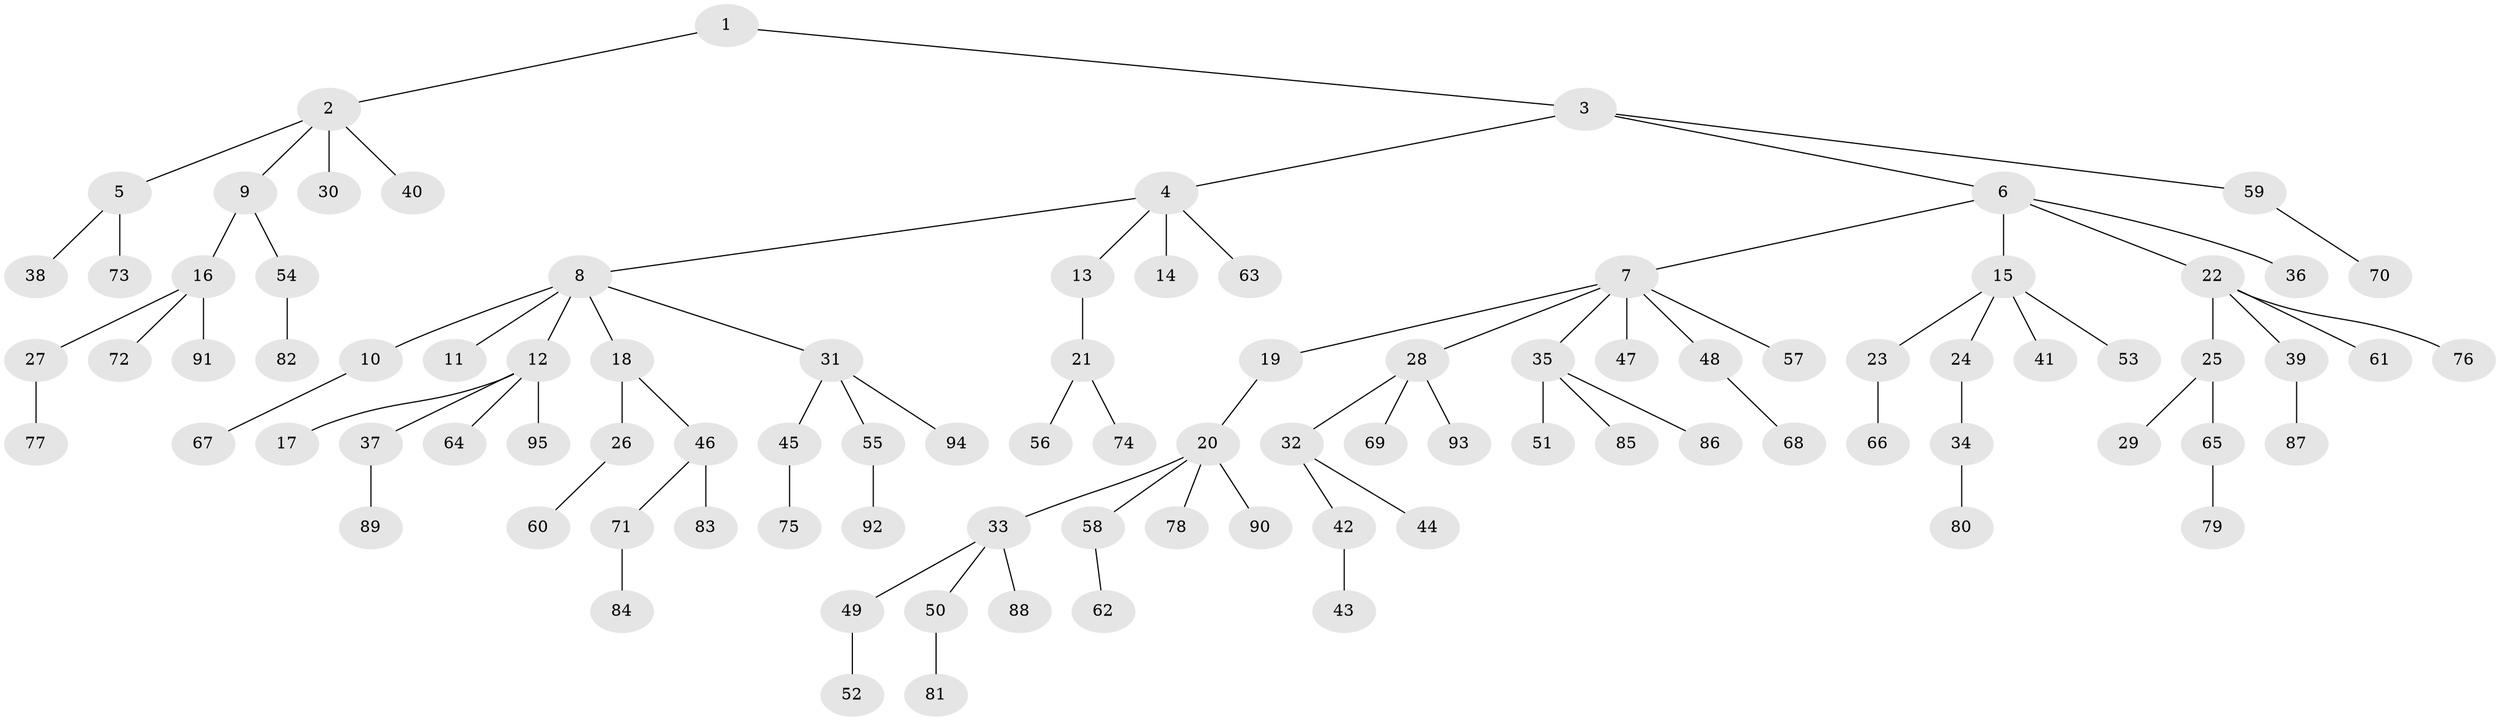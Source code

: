 // Generated by graph-tools (version 1.1) at 2025/02/03/09/25 03:02:28]
// undirected, 95 vertices, 94 edges
graph export_dot {
graph [start="1"]
  node [color=gray90,style=filled];
  1;
  2;
  3;
  4;
  5;
  6;
  7;
  8;
  9;
  10;
  11;
  12;
  13;
  14;
  15;
  16;
  17;
  18;
  19;
  20;
  21;
  22;
  23;
  24;
  25;
  26;
  27;
  28;
  29;
  30;
  31;
  32;
  33;
  34;
  35;
  36;
  37;
  38;
  39;
  40;
  41;
  42;
  43;
  44;
  45;
  46;
  47;
  48;
  49;
  50;
  51;
  52;
  53;
  54;
  55;
  56;
  57;
  58;
  59;
  60;
  61;
  62;
  63;
  64;
  65;
  66;
  67;
  68;
  69;
  70;
  71;
  72;
  73;
  74;
  75;
  76;
  77;
  78;
  79;
  80;
  81;
  82;
  83;
  84;
  85;
  86;
  87;
  88;
  89;
  90;
  91;
  92;
  93;
  94;
  95;
  1 -- 2;
  1 -- 3;
  2 -- 5;
  2 -- 9;
  2 -- 30;
  2 -- 40;
  3 -- 4;
  3 -- 6;
  3 -- 59;
  4 -- 8;
  4 -- 13;
  4 -- 14;
  4 -- 63;
  5 -- 38;
  5 -- 73;
  6 -- 7;
  6 -- 15;
  6 -- 22;
  6 -- 36;
  7 -- 19;
  7 -- 28;
  7 -- 35;
  7 -- 47;
  7 -- 48;
  7 -- 57;
  8 -- 10;
  8 -- 11;
  8 -- 12;
  8 -- 18;
  8 -- 31;
  9 -- 16;
  9 -- 54;
  10 -- 67;
  12 -- 17;
  12 -- 37;
  12 -- 64;
  12 -- 95;
  13 -- 21;
  15 -- 23;
  15 -- 24;
  15 -- 41;
  15 -- 53;
  16 -- 27;
  16 -- 72;
  16 -- 91;
  18 -- 26;
  18 -- 46;
  19 -- 20;
  20 -- 33;
  20 -- 58;
  20 -- 78;
  20 -- 90;
  21 -- 56;
  21 -- 74;
  22 -- 25;
  22 -- 39;
  22 -- 61;
  22 -- 76;
  23 -- 66;
  24 -- 34;
  25 -- 29;
  25 -- 65;
  26 -- 60;
  27 -- 77;
  28 -- 32;
  28 -- 69;
  28 -- 93;
  31 -- 45;
  31 -- 55;
  31 -- 94;
  32 -- 42;
  32 -- 44;
  33 -- 49;
  33 -- 50;
  33 -- 88;
  34 -- 80;
  35 -- 51;
  35 -- 85;
  35 -- 86;
  37 -- 89;
  39 -- 87;
  42 -- 43;
  45 -- 75;
  46 -- 71;
  46 -- 83;
  48 -- 68;
  49 -- 52;
  50 -- 81;
  54 -- 82;
  55 -- 92;
  58 -- 62;
  59 -- 70;
  65 -- 79;
  71 -- 84;
}
